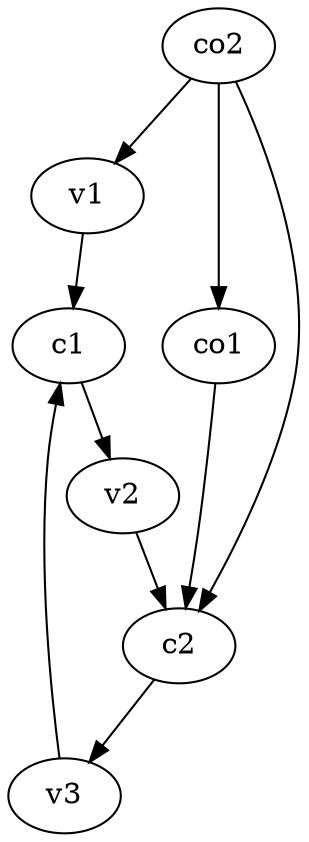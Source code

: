 strict digraph  {
c1;
c2;
v1;
v2;
v3;
co1;
co2;
c1 -> v2  [weight=1];
c2 -> v3  [weight=1];
v1 -> c1  [weight=1];
v2 -> c2  [weight=1];
v3 -> c1  [weight=1];
co1 -> c2  [weight=1];
co2 -> c2  [weight=1];
co2 -> co1  [weight=1];
co2 -> v1  [weight=1];
}
